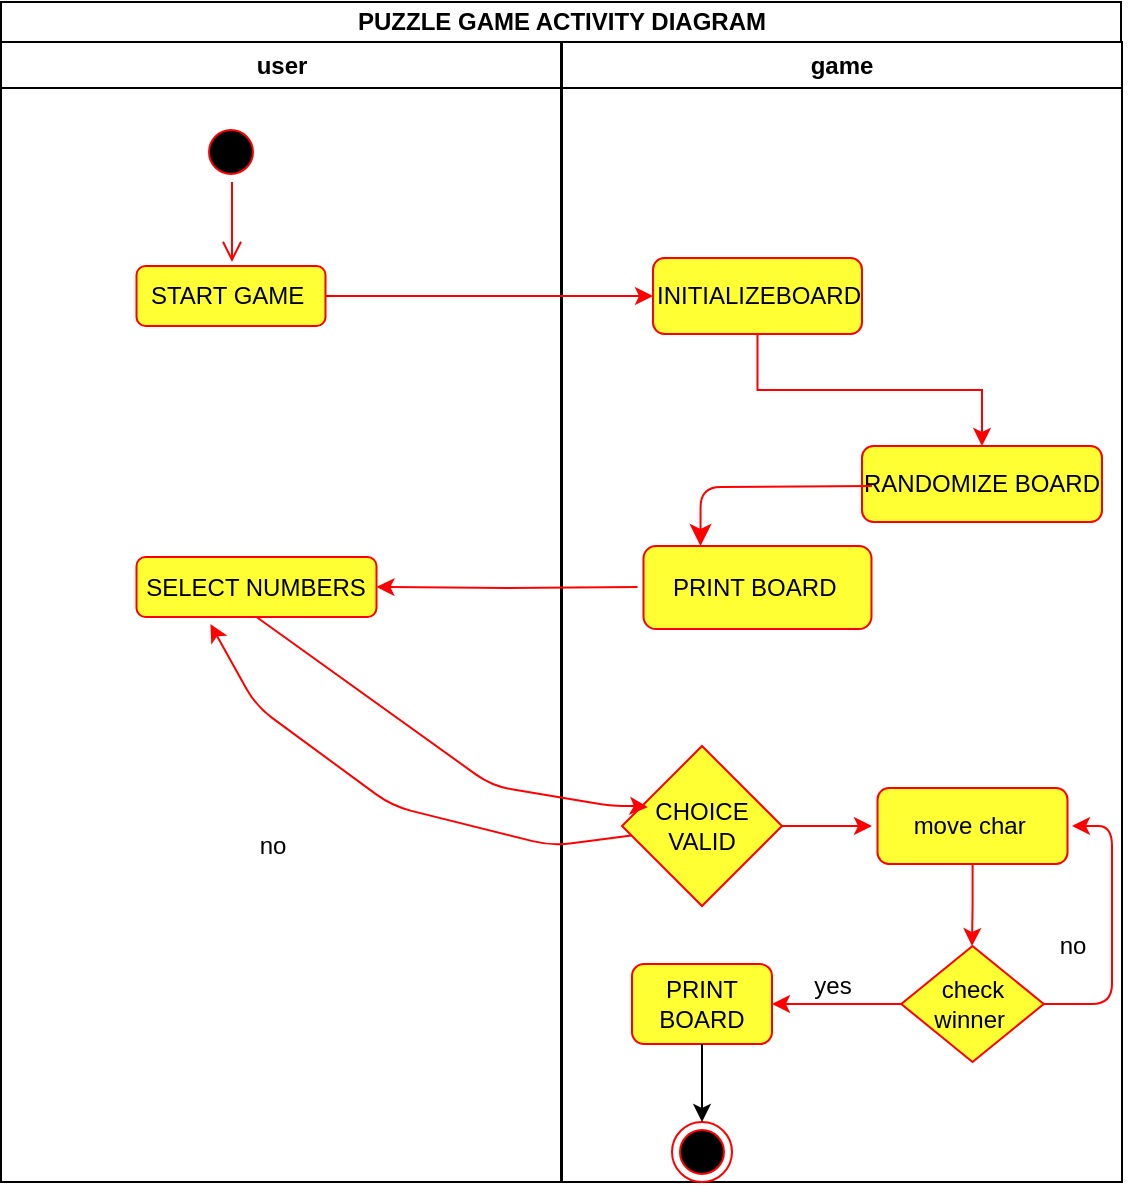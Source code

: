 <mxfile version="13.6.0" type="device"><diagram id="cvHvqzzks5jxecXppvBE" name="Page-1"><mxGraphModel dx="1422" dy="762" grid="1" gridSize="10" guides="1" tooltips="1" connect="1" arrows="1" fold="1" page="1" pageScale="1" pageWidth="850" pageHeight="1100" math="0" shadow="0"><root><mxCell id="0"/><mxCell id="1" parent="0"/><mxCell id="bi9DzbKzOqQm2rpbiU3n-54" value="user" style="swimlane;whiteSpace=wrap;" parent="1" vertex="1"><mxGeometry x="164.5" y="128" width="280" height="570" as="geometry"/></mxCell><mxCell id="bi9DzbKzOqQm2rpbiU3n-55" value="" style="ellipse;shape=startState;fillColor=#000000;strokeColor=#ff0000;" parent="bi9DzbKzOqQm2rpbiU3n-54" vertex="1"><mxGeometry x="100" y="40" width="30" height="30" as="geometry"/></mxCell><mxCell id="bi9DzbKzOqQm2rpbiU3n-56" value="" style="edgeStyle=elbowEdgeStyle;elbow=horizontal;verticalAlign=bottom;endArrow=open;endSize=8;strokeColor=#FF0000;endFill=1;rounded=0" parent="bi9DzbKzOqQm2rpbiU3n-54" source="bi9DzbKzOqQm2rpbiU3n-55" edge="1"><mxGeometry x="100" y="40" as="geometry"><mxPoint x="115.5" y="110" as="targetPoint"/></mxGeometry></mxCell><mxCell id="bi9DzbKzOqQm2rpbiU3n-57" value="START GAME&amp;nbsp;" style="rounded=1;whiteSpace=wrap;html=1;strokeColor=#FF0000;fillColor=#FFFF33;" parent="bi9DzbKzOqQm2rpbiU3n-54" vertex="1"><mxGeometry x="67.75" y="112" width="94.5" height="30" as="geometry"/></mxCell><mxCell id="bi9DzbKzOqQm2rpbiU3n-58" value="SELECT NUMBERS" style="whiteSpace=wrap;html=1;rounded=1;strokeColor=#FF0000;fillColor=#FFFF33;" parent="bi9DzbKzOqQm2rpbiU3n-54" vertex="1"><mxGeometry x="67.75" y="257.5" width="120" height="30" as="geometry"/></mxCell><mxCell id="bi9DzbKzOqQm2rpbiU3n-60" value="game" style="swimlane;whiteSpace=wrap;" parent="1" vertex="1"><mxGeometry x="445" y="128" width="280" height="570" as="geometry"/></mxCell><mxCell id="bi9DzbKzOqQm2rpbiU3n-61" value="INITIALIZEBOARD" style="rounded=1;whiteSpace=wrap;html=1;strokeColor=#FF0000;fillColor=#FFFF33;" parent="bi9DzbKzOqQm2rpbiU3n-60" vertex="1"><mxGeometry x="45.5" y="108" width="104.5" height="38" as="geometry"/></mxCell><mxCell id="bi9DzbKzOqQm2rpbiU3n-62" value="RANDOMIZE BOARD" style="whiteSpace=wrap;html=1;rounded=1;strokeColor=#FF0000;fillColor=#FFFF33;" parent="bi9DzbKzOqQm2rpbiU3n-60" vertex="1"><mxGeometry x="150" y="202" width="120" height="38" as="geometry"/></mxCell><mxCell id="bi9DzbKzOqQm2rpbiU3n-63" value="" style="edgeStyle=orthogonalEdgeStyle;rounded=0;orthogonalLoop=1;jettySize=auto;html=1;strokeColor=#FF0000;endArrow=classic;endFill=1;" parent="bi9DzbKzOqQm2rpbiU3n-60" source="bi9DzbKzOqQm2rpbiU3n-61" target="bi9DzbKzOqQm2rpbiU3n-62" edge="1"><mxGeometry relative="1" as="geometry"/></mxCell><mxCell id="bi9DzbKzOqQm2rpbiU3n-65" value="CHOICE VALID" style="rhombus;whiteSpace=wrap;html=1;strokeColor=#FF0000;fillColor=#FFFF33;" parent="bi9DzbKzOqQm2rpbiU3n-60" vertex="1"><mxGeometry x="30" y="352" width="80" height="80" as="geometry"/></mxCell><mxCell id="bi9DzbKzOqQm2rpbiU3n-66" value="move char&amp;nbsp;" style="rounded=1;whiteSpace=wrap;html=1;strokeColor=#FF0000;fillColor=#FFFF33;" parent="bi9DzbKzOqQm2rpbiU3n-60" vertex="1"><mxGeometry x="157.76" y="373" width="95" height="38" as="geometry"/></mxCell><mxCell id="bi9DzbKzOqQm2rpbiU3n-67" value="" style="endArrow=classic;html=1;exitX=1;exitY=0.5;exitDx=0;exitDy=0;strokeColor=#FF0000;" parent="bi9DzbKzOqQm2rpbiU3n-60" source="bi9DzbKzOqQm2rpbiU3n-65" edge="1"><mxGeometry width="50" height="50" relative="1" as="geometry"><mxPoint x="65" y="522" as="sourcePoint"/><mxPoint x="155" y="392" as="targetPoint"/></mxGeometry></mxCell><mxCell id="bi9DzbKzOqQm2rpbiU3n-68" value="" style="edgeStyle=orthogonalEdgeStyle;rounded=0;orthogonalLoop=1;jettySize=auto;html=1;strokeColor=#FF0000;" parent="bi9DzbKzOqQm2rpbiU3n-60" source="bi9DzbKzOqQm2rpbiU3n-66" edge="1"><mxGeometry relative="1" as="geometry"><mxPoint x="205" y="452" as="targetPoint"/></mxGeometry></mxCell><mxCell id="bi9DzbKzOqQm2rpbiU3n-69" value="check winner&amp;nbsp;" style="rhombus;whiteSpace=wrap;html=1;strokeColor=#FF0000;fillColor=#FFFF33;" parent="bi9DzbKzOqQm2rpbiU3n-60" vertex="1"><mxGeometry x="169.63" y="452" width="71.25" height="58" as="geometry"/></mxCell><mxCell id="bi9DzbKzOqQm2rpbiU3n-72" value="" style="endArrow=classic;html=1;exitX=1;exitY=0.5;exitDx=0;exitDy=0;strokeColor=#FF0000;" parent="bi9DzbKzOqQm2rpbiU3n-60" source="bi9DzbKzOqQm2rpbiU3n-69" edge="1"><mxGeometry width="50" height="50" relative="1" as="geometry"><mxPoint x="235" y="492" as="sourcePoint"/><mxPoint x="255" y="392" as="targetPoint"/><Array as="points"><mxPoint x="275" y="481"/><mxPoint x="275" y="392"/></Array></mxGeometry></mxCell><mxCell id="bi9DzbKzOqQm2rpbiU3n-73" value="" style="ellipse;html=1;shape=endState;fillColor=#000000;strokeColor=#ff0000;" parent="bi9DzbKzOqQm2rpbiU3n-60" vertex="1"><mxGeometry x="55" y="540" width="30" height="30" as="geometry"/></mxCell><mxCell id="bi9DzbKzOqQm2rpbiU3n-83" value="PRINT BOARD&amp;nbsp;" style="rounded=1;whiteSpace=wrap;html=1;strokeColor=#FF0000;fillColor=#FFFF33;" parent="bi9DzbKzOqQm2rpbiU3n-60" vertex="1"><mxGeometry x="40.75" y="252" width="114" height="41.5" as="geometry"/></mxCell><mxCell id="bi9DzbKzOqQm2rpbiU3n-70" value="PRINT BOARD" style="rounded=1;whiteSpace=wrap;html=1;strokeColor=#FF0000;fillColor=#FFFF33;" parent="bi9DzbKzOqQm2rpbiU3n-60" vertex="1"><mxGeometry x="35" y="461" width="70" height="40" as="geometry"/></mxCell><mxCell id="bi9DzbKzOqQm2rpbiU3n-71" value="" style="endArrow=classic;html=1;exitX=0;exitY=0.5;exitDx=0;exitDy=0;entryX=1;entryY=0.5;entryDx=0;entryDy=0;strokeColor=#FF0000;" parent="bi9DzbKzOqQm2rpbiU3n-60" source="bi9DzbKzOqQm2rpbiU3n-69" target="bi9DzbKzOqQm2rpbiU3n-70" edge="1"><mxGeometry width="50" height="50" relative="1" as="geometry"><mxPoint x="85" y="512" as="sourcePoint"/><mxPoint x="135" y="462" as="targetPoint"/></mxGeometry></mxCell><mxCell id="bi9DzbKzOqQm2rpbiU3n-74" value="" style="endArrow=classic;html=1;entryX=0.5;entryY=0;entryDx=0;entryDy=0;exitX=0.5;exitY=1;exitDx=0;exitDy=0;" parent="bi9DzbKzOqQm2rpbiU3n-60" source="bi9DzbKzOqQm2rpbiU3n-70" target="bi9DzbKzOqQm2rpbiU3n-73" edge="1"><mxGeometry width="50" height="50" relative="1" as="geometry"><mxPoint x="425" y="282" as="sourcePoint"/><mxPoint x="475" y="232" as="targetPoint"/></mxGeometry></mxCell><mxCell id="bi9DzbKzOqQm2rpbiU3n-76" value="&lt;b&gt;PUZZLE GAME ACTIVITY DIAGRAM&lt;/b&gt;" style="rounded=0;whiteSpace=wrap;html=1;" parent="1" vertex="1"><mxGeometry x="164.5" y="108" width="560" height="20" as="geometry"/></mxCell><mxCell id="bi9DzbKzOqQm2rpbiU3n-77" value="" style="endArrow=classic;html=1;exitX=1;exitY=0.5;exitDx=0;exitDy=0;entryX=0;entryY=0.5;entryDx=0;entryDy=0;strokeColor=#FF0000;endFill=1;" parent="1" source="bi9DzbKzOqQm2rpbiU3n-57" target="bi9DzbKzOqQm2rpbiU3n-61" edge="1"><mxGeometry width="50" height="50" relative="1" as="geometry"><mxPoint x="370" y="280" as="sourcePoint"/><mxPoint x="420" y="230" as="targetPoint"/></mxGeometry></mxCell><mxCell id="bi9DzbKzOqQm2rpbiU3n-78" value="" style="edgeStyle=orthogonalEdgeStyle;rounded=0;orthogonalLoop=1;jettySize=auto;html=1;strokeColor=#FF0000;endArrow=classic;endFill=1;" parent="1" target="bi9DzbKzOqQm2rpbiU3n-58" edge="1"><mxGeometry relative="1" as="geometry"><mxPoint x="482.75" y="400.5" as="sourcePoint"/></mxGeometry></mxCell><mxCell id="bi9DzbKzOqQm2rpbiU3n-79" value="" style="endArrow=classic;html=1;entryX=0.308;entryY=1.117;entryDx=0;entryDy=0;entryPerimeter=0;strokeColor=#FF0000;endFill=1;" parent="1" source="bi9DzbKzOqQm2rpbiU3n-65" target="bi9DzbKzOqQm2rpbiU3n-58" edge="1"><mxGeometry width="50" height="50" relative="1" as="geometry"><mxPoint x="350" y="580" as="sourcePoint"/><mxPoint x="310" y="523" as="targetPoint"/><Array as="points"><mxPoint x="440" y="530"/><mxPoint x="360" y="510"/><mxPoint x="292" y="460"/></Array></mxGeometry></mxCell><mxCell id="bi9DzbKzOqQm2rpbiU3n-80" value="no" style="text;html=1;align=center;verticalAlign=middle;resizable=0;points=[];autosize=1;" parent="1" vertex="1"><mxGeometry x="285" y="520" width="30" height="20" as="geometry"/></mxCell><mxCell id="bi9DzbKzOqQm2rpbiU3n-81" value="yes" style="text;html=1;align=center;verticalAlign=middle;resizable=0;points=[];autosize=1;" parent="1" vertex="1"><mxGeometry x="565" y="590" width="30" height="20" as="geometry"/></mxCell><mxCell id="bi9DzbKzOqQm2rpbiU3n-82" value="no" style="text;html=1;align=center;verticalAlign=middle;resizable=0;points=[];autosize=1;" parent="1" vertex="1"><mxGeometry x="685" y="570" width="30" height="20" as="geometry"/></mxCell><mxCell id="bi9DzbKzOqQm2rpbiU3n-91" value="" style="edgeStyle=orthogonalEdgeStyle;html=1;verticalAlign=bottom;endArrow=classic;endSize=8;strokeColor=#ff0000;entryX=0.25;entryY=0;entryDx=0;entryDy=0;endFill=1;" parent="1" target="bi9DzbKzOqQm2rpbiU3n-83" edge="1"><mxGeometry relative="1" as="geometry"><mxPoint x="60" y="590" as="targetPoint"/><mxPoint x="600" y="350" as="sourcePoint"/></mxGeometry></mxCell><mxCell id="bi9DzbKzOqQm2rpbiU3n-59" value="" style="endArrow=classic;html=1;exitX=0.5;exitY=1;exitDx=0;exitDy=0;strokeColor=#FF0000;endFill=1;entryX=0.161;entryY=0.382;entryDx=0;entryDy=0;entryPerimeter=0;" parent="1" source="bi9DzbKzOqQm2rpbiU3n-58" target="bi9DzbKzOqQm2rpbiU3n-65" edge="1"><mxGeometry width="50" height="50" relative="1" as="geometry"><mxPoint x="290" y="560" as="sourcePoint"/><mxPoint x="470" y="510" as="targetPoint"/><Array as="points"><mxPoint x="410" y="500"/><mxPoint x="470" y="510"/><mxPoint x="480" y="510"/></Array></mxGeometry></mxCell></root></mxGraphModel></diagram></mxfile>